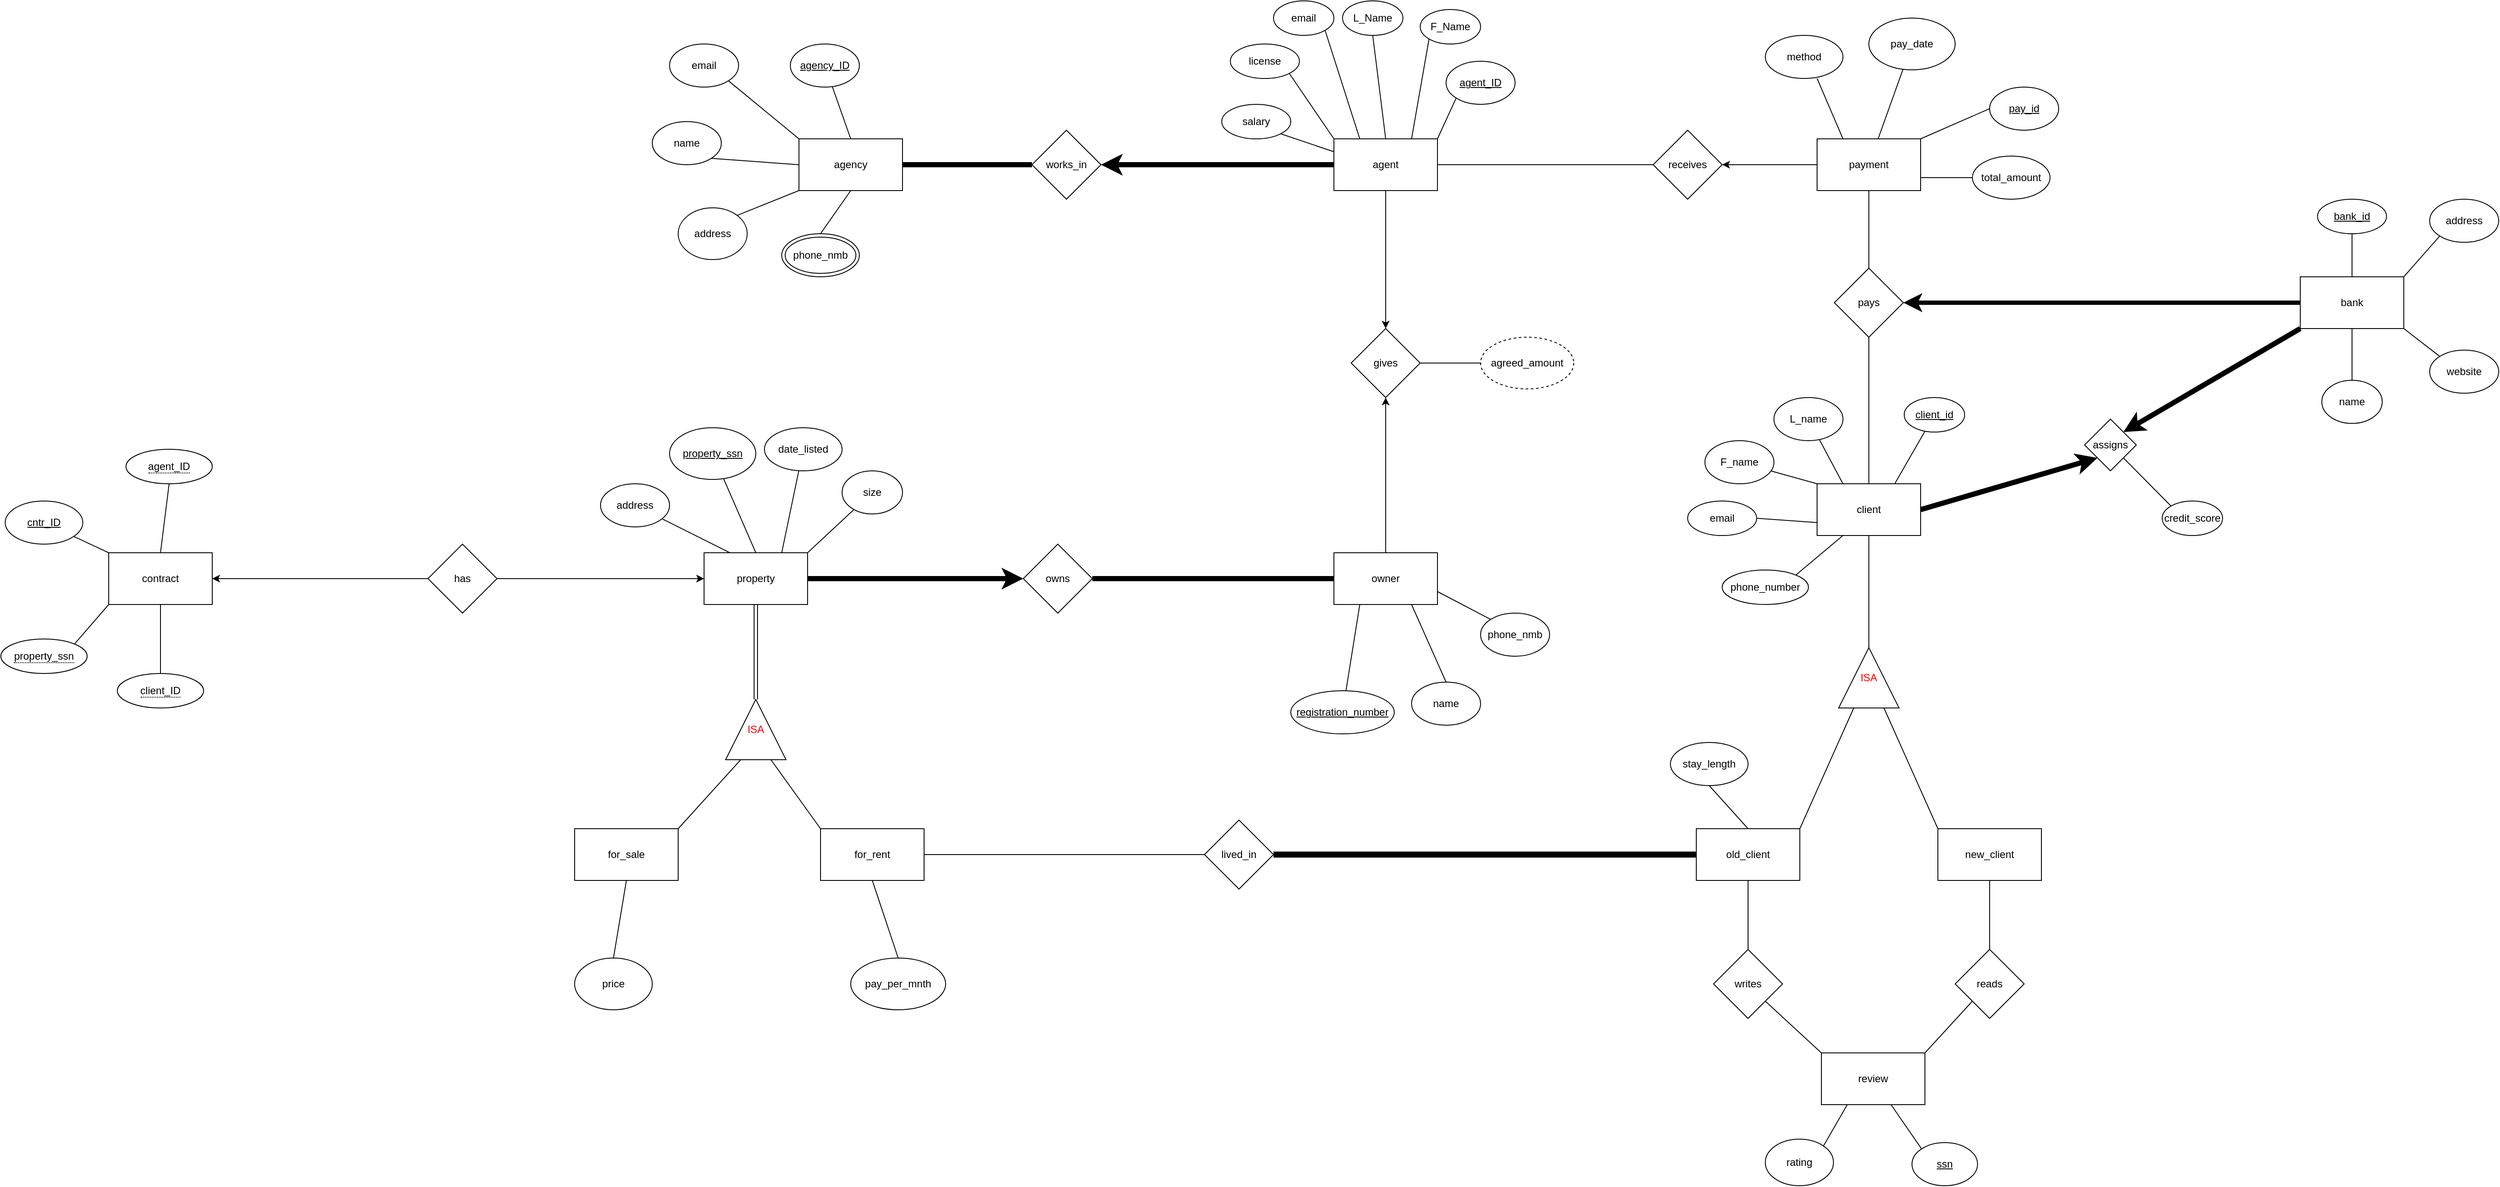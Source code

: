 <mxfile version="21.6.8" type="device">
  <diagram name="Page-1" id="Jd4SDQ5i5Yolw_LNj9nM">
    <mxGraphModel dx="5653" dy="2047" grid="1" gridSize="10" guides="1" tooltips="1" connect="1" arrows="1" fold="1" page="1" pageScale="1" pageWidth="1100" pageHeight="1700" math="0" shadow="0">
      <root>
        <mxCell id="0" />
        <mxCell id="1" parent="0" />
        <mxCell id="WzEfYEzArjelbR6HCkgn-1" value="review" style="rounded=0;whiteSpace=wrap;html=1;" parent="1" vertex="1">
          <mxGeometry x="545" y="1880" width="120" height="60" as="geometry" />
        </mxCell>
        <mxCell id="WzEfYEzArjelbR6HCkgn-2" value="rating" style="ellipse;whiteSpace=wrap;html=1;" parent="1" vertex="1">
          <mxGeometry x="480" y="1980" width="79" height="54" as="geometry" />
        </mxCell>
        <mxCell id="WzEfYEzArjelbR6HCkgn-3" value="&lt;u&gt;ssn&lt;/u&gt;" style="ellipse;whiteSpace=wrap;html=1;" parent="1" vertex="1">
          <mxGeometry x="650" y="1984" width="76" height="50" as="geometry" />
        </mxCell>
        <mxCell id="WzEfYEzArjelbR6HCkgn-6" value="" style="endArrow=none;html=1;rounded=0;entryX=0;entryY=0;entryDx=0;entryDy=0;" parent="1" source="WzEfYEzArjelbR6HCkgn-1" target="WzEfYEzArjelbR6HCkgn-3" edge="1">
          <mxGeometry width="50" height="50" relative="1" as="geometry">
            <mxPoint x="665" y="1960" as="sourcePoint" />
            <mxPoint x="735.711" y="1910" as="targetPoint" />
          </mxGeometry>
        </mxCell>
        <mxCell id="WzEfYEzArjelbR6HCkgn-7" value="" style="endArrow=none;html=1;rounded=0;entryX=1;entryY=0;entryDx=0;entryDy=0;exitX=0.25;exitY=1;exitDx=0;exitDy=0;" parent="1" source="WzEfYEzArjelbR6HCkgn-1" target="WzEfYEzArjelbR6HCkgn-2" edge="1">
          <mxGeometry width="50" height="50" relative="1" as="geometry">
            <mxPoint x="595" y="1960" as="sourcePoint" />
            <mxPoint x="675" y="1790" as="targetPoint" />
          </mxGeometry>
        </mxCell>
        <mxCell id="WzEfYEzArjelbR6HCkgn-8" value="client" style="rounded=0;whiteSpace=wrap;html=1;" parent="1" vertex="1">
          <mxGeometry x="540" y="1220" width="120" height="60" as="geometry" />
        </mxCell>
        <mxCell id="WzEfYEzArjelbR6HCkgn-9" value="L_name" style="ellipse;whiteSpace=wrap;html=1;" parent="1" vertex="1">
          <mxGeometry x="490" y="1120" width="80" height="50" as="geometry" />
        </mxCell>
        <mxCell id="WzEfYEzArjelbR6HCkgn-10" value="F_name" style="ellipse;whiteSpace=wrap;html=1;" parent="1" vertex="1">
          <mxGeometry x="410" y="1170" width="80" height="50" as="geometry" />
        </mxCell>
        <mxCell id="WzEfYEzArjelbR6HCkgn-11" value="&lt;u&gt;client_id&lt;/u&gt;" style="ellipse;whiteSpace=wrap;html=1;" parent="1" vertex="1">
          <mxGeometry x="641" y="1120" width="70" height="40" as="geometry" />
        </mxCell>
        <mxCell id="WzEfYEzArjelbR6HCkgn-12" value="email" style="ellipse;whiteSpace=wrap;html=1;" parent="1" vertex="1">
          <mxGeometry x="390" y="1240" width="80" height="40" as="geometry" />
        </mxCell>
        <mxCell id="WzEfYEzArjelbR6HCkgn-13" value="phone_number" style="ellipse;whiteSpace=wrap;html=1;" parent="1" vertex="1">
          <mxGeometry x="430" y="1320" width="100" height="40" as="geometry" />
        </mxCell>
        <mxCell id="WzEfYEzArjelbR6HCkgn-14" value="" style="endArrow=none;html=1;rounded=0;entryX=0.75;entryY=0;entryDx=0;entryDy=0;" parent="1" source="WzEfYEzArjelbR6HCkgn-11" target="WzEfYEzArjelbR6HCkgn-8" edge="1">
          <mxGeometry width="50" height="50" relative="1" as="geometry">
            <mxPoint x="485" y="1309.289" as="sourcePoint" />
            <mxPoint x="485" y="1259.289" as="targetPoint" />
          </mxGeometry>
        </mxCell>
        <mxCell id="WzEfYEzArjelbR6HCkgn-15" value="" style="endArrow=none;html=1;rounded=0;entryX=0.25;entryY=0;entryDx=0;entryDy=0;" parent="1" source="WzEfYEzArjelbR6HCkgn-9" target="WzEfYEzArjelbR6HCkgn-8" edge="1">
          <mxGeometry width="50" height="50" relative="1" as="geometry">
            <mxPoint x="580" y="1319.289" as="sourcePoint" />
            <mxPoint x="580" y="1269.289" as="targetPoint" />
          </mxGeometry>
        </mxCell>
        <mxCell id="WzEfYEzArjelbR6HCkgn-16" value="" style="endArrow=none;html=1;rounded=0;entryX=0;entryY=0;entryDx=0;entryDy=0;" parent="1" source="WzEfYEzArjelbR6HCkgn-10" target="WzEfYEzArjelbR6HCkgn-8" edge="1">
          <mxGeometry width="50" height="50" relative="1" as="geometry">
            <mxPoint x="670" y="1319.289" as="sourcePoint" />
            <mxPoint x="670" y="1269.289" as="targetPoint" />
          </mxGeometry>
        </mxCell>
        <mxCell id="WzEfYEzArjelbR6HCkgn-18" value="" style="endArrow=none;html=1;rounded=0;entryX=1;entryY=0.5;entryDx=0;entryDy=0;exitX=0;exitY=0.75;exitDx=0;exitDy=0;" parent="1" source="WzEfYEzArjelbR6HCkgn-8" target="WzEfYEzArjelbR6HCkgn-12" edge="1">
          <mxGeometry width="50" height="50" relative="1" as="geometry">
            <mxPoint x="549.72" y="1270" as="sourcePoint" />
            <mxPoint x="388.004" y="1325.858" as="targetPoint" />
          </mxGeometry>
        </mxCell>
        <mxCell id="WzEfYEzArjelbR6HCkgn-19" value="reads" style="rhombus;whiteSpace=wrap;html=1;" parent="1" vertex="1">
          <mxGeometry x="700" y="1760" width="80" height="80" as="geometry" />
        </mxCell>
        <mxCell id="WzEfYEzArjelbR6HCkgn-20" value="" style="endArrow=none;html=1;rounded=0;exitX=0.5;exitY=1;exitDx=0;exitDy=0;entryX=0.5;entryY=0;entryDx=0;entryDy=0;" parent="1" source="uMk0zpLiCvmzPtytg0uk-31" target="WzEfYEzArjelbR6HCkgn-19" edge="1">
          <mxGeometry width="50" height="50" relative="1" as="geometry">
            <mxPoint x="790" y="1400" as="sourcePoint" />
            <mxPoint x="840" y="1350" as="targetPoint" />
          </mxGeometry>
        </mxCell>
        <mxCell id="WzEfYEzArjelbR6HCkgn-21" value="" style="endArrow=none;html=1;rounded=0;exitX=0;exitY=1;exitDx=0;exitDy=0;entryX=1;entryY=0;entryDx=0;entryDy=0;" parent="1" source="WzEfYEzArjelbR6HCkgn-19" target="WzEfYEzArjelbR6HCkgn-1" edge="1">
          <mxGeometry width="50" height="50" relative="1" as="geometry">
            <mxPoint x="960" y="1460" as="sourcePoint" />
            <mxPoint x="1010" y="1410" as="targetPoint" />
          </mxGeometry>
        </mxCell>
        <mxCell id="WzEfYEzArjelbR6HCkgn-23" value="payment" style="rounded=0;whiteSpace=wrap;html=1;" parent="1" vertex="1">
          <mxGeometry x="540" y="820" width="120" height="60" as="geometry" />
        </mxCell>
        <mxCell id="WzEfYEzArjelbR6HCkgn-24" value="&lt;u style=&quot;&quot;&gt;pay_id&lt;/u&gt;" style="ellipse;whiteSpace=wrap;html=1;" parent="1" vertex="1">
          <mxGeometry x="740" y="760" width="80" height="50" as="geometry" />
        </mxCell>
        <mxCell id="WzEfYEzArjelbR6HCkgn-25" value="total_amount" style="ellipse;whiteSpace=wrap;html=1;" parent="1" vertex="1">
          <mxGeometry x="720" y="840" width="90" height="50" as="geometry" />
        </mxCell>
        <mxCell id="WzEfYEzArjelbR6HCkgn-26" value="pay_date" style="ellipse;whiteSpace=wrap;html=1;" parent="1" vertex="1">
          <mxGeometry x="600" y="680" width="100" height="60" as="geometry" />
        </mxCell>
        <mxCell id="WzEfYEzArjelbR6HCkgn-27" value="method" style="ellipse;whiteSpace=wrap;html=1;" parent="1" vertex="1">
          <mxGeometry x="480" y="700" width="90" height="50" as="geometry" />
        </mxCell>
        <mxCell id="WzEfYEzArjelbR6HCkgn-28" value="" style="endArrow=none;html=1;rounded=0;entryX=0.667;entryY=1;entryDx=0;entryDy=0;entryPerimeter=0;exitX=0.25;exitY=0;exitDx=0;exitDy=0;" parent="1" source="WzEfYEzArjelbR6HCkgn-23" target="WzEfYEzArjelbR6HCkgn-27" edge="1">
          <mxGeometry width="50" height="50" relative="1" as="geometry">
            <mxPoint x="520" y="840" as="sourcePoint" />
            <mxPoint x="570" y="790" as="targetPoint" />
          </mxGeometry>
        </mxCell>
        <mxCell id="WzEfYEzArjelbR6HCkgn-29" value="" style="endArrow=none;html=1;rounded=0;" parent="1" source="WzEfYEzArjelbR6HCkgn-26" target="WzEfYEzArjelbR6HCkgn-23" edge="1">
          <mxGeometry width="50" height="50" relative="1" as="geometry">
            <mxPoint x="650" y="790" as="sourcePoint" />
            <mxPoint x="650" y="810.711" as="targetPoint" />
          </mxGeometry>
        </mxCell>
        <mxCell id="WzEfYEzArjelbR6HCkgn-30" value="" style="endArrow=none;html=1;rounded=0;exitX=1;exitY=0;exitDx=0;exitDy=0;entryX=0;entryY=0.5;entryDx=0;entryDy=0;" parent="1" source="WzEfYEzArjelbR6HCkgn-23" target="WzEfYEzArjelbR6HCkgn-24" edge="1">
          <mxGeometry width="50" height="50" relative="1" as="geometry">
            <mxPoint x="730" y="830" as="sourcePoint" />
            <mxPoint x="780" y="780" as="targetPoint" />
          </mxGeometry>
        </mxCell>
        <mxCell id="WzEfYEzArjelbR6HCkgn-31" value="" style="endArrow=none;html=1;rounded=0;entryX=1;entryY=0.75;entryDx=0;entryDy=0;" parent="1" source="WzEfYEzArjelbR6HCkgn-25" target="WzEfYEzArjelbR6HCkgn-23" edge="1">
          <mxGeometry width="50" height="50" relative="1" as="geometry">
            <mxPoint x="649.289" y="915" as="sourcePoint" />
            <mxPoint x="649.289" y="865" as="targetPoint" />
          </mxGeometry>
        </mxCell>
        <mxCell id="WzEfYEzArjelbR6HCkgn-32" value="pays" style="rhombus;whiteSpace=wrap;html=1;" parent="1" vertex="1">
          <mxGeometry x="560" y="970" width="80" height="80" as="geometry" />
        </mxCell>
        <mxCell id="WzEfYEzArjelbR6HCkgn-33" value="" style="endArrow=none;html=1;rounded=0;entryX=0.5;entryY=1;entryDx=0;entryDy=0;" parent="1" source="WzEfYEzArjelbR6HCkgn-8" target="WzEfYEzArjelbR6HCkgn-32" edge="1">
          <mxGeometry width="50" height="50" relative="1" as="geometry">
            <mxPoint x="560" y="1190" as="sourcePoint" />
            <mxPoint x="610" y="1140" as="targetPoint" />
          </mxGeometry>
        </mxCell>
        <mxCell id="WzEfYEzArjelbR6HCkgn-34" value="" style="endArrow=none;html=1;rounded=0;exitX=0.5;exitY=0;exitDx=0;exitDy=0;entryX=0.5;entryY=1;entryDx=0;entryDy=0;" parent="1" source="WzEfYEzArjelbR6HCkgn-32" target="WzEfYEzArjelbR6HCkgn-23" edge="1">
          <mxGeometry width="50" height="50" relative="1" as="geometry">
            <mxPoint x="920" y="990" as="sourcePoint" />
            <mxPoint x="970" y="940" as="targetPoint" />
          </mxGeometry>
        </mxCell>
        <mxCell id="WzEfYEzArjelbR6HCkgn-79" style="edgeStyle=orthogonalEdgeStyle;rounded=0;orthogonalLoop=1;jettySize=auto;html=1;entryX=0.5;entryY=0;entryDx=0;entryDy=0;" parent="1" source="WzEfYEzArjelbR6HCkgn-35" target="WzEfYEzArjelbR6HCkgn-77" edge="1">
          <mxGeometry relative="1" as="geometry" />
        </mxCell>
        <mxCell id="WzEfYEzArjelbR6HCkgn-35" value="agent" style="rounded=0;whiteSpace=wrap;html=1;" parent="1" vertex="1">
          <mxGeometry x="-20" y="820" width="120" height="60" as="geometry" />
        </mxCell>
        <mxCell id="WzEfYEzArjelbR6HCkgn-38" value="receives" style="rhombus;whiteSpace=wrap;html=1;" parent="1" vertex="1">
          <mxGeometry x="350" y="810" width="80" height="80" as="geometry" />
        </mxCell>
        <mxCell id="WzEfYEzArjelbR6HCkgn-39" value="" style="endArrow=none;html=1;rounded=0;exitX=1;exitY=0.5;exitDx=0;exitDy=0;entryX=0;entryY=0.5;entryDx=0;entryDy=0;" parent="1" source="WzEfYEzArjelbR6HCkgn-35" target="WzEfYEzArjelbR6HCkgn-38" edge="1">
          <mxGeometry width="50" height="50" relative="1" as="geometry">
            <mxPoint x="170" y="860" as="sourcePoint" />
            <mxPoint x="220" y="810" as="targetPoint" />
          </mxGeometry>
        </mxCell>
        <mxCell id="WzEfYEzArjelbR6HCkgn-40" value="" style="endArrow=classic;html=1;rounded=0;exitX=0;exitY=0.5;exitDx=0;exitDy=0;entryX=1;entryY=0.5;entryDx=0;entryDy=0;" parent="1" source="WzEfYEzArjelbR6HCkgn-23" target="WzEfYEzArjelbR6HCkgn-38" edge="1">
          <mxGeometry width="50" height="50" relative="1" as="geometry">
            <mxPoint x="510" y="850" as="sourcePoint" />
            <mxPoint x="560" y="800" as="targetPoint" />
          </mxGeometry>
        </mxCell>
        <mxCell id="WzEfYEzArjelbR6HCkgn-41" value="&lt;u&gt;agent_ID&lt;/u&gt;" style="ellipse;whiteSpace=wrap;html=1;" parent="1" vertex="1">
          <mxGeometry x="110" y="730" width="80" height="50" as="geometry" />
        </mxCell>
        <mxCell id="WzEfYEzArjelbR6HCkgn-42" value="" style="endArrow=none;html=1;rounded=0;exitX=1;exitY=0;exitDx=0;exitDy=0;entryX=0;entryY=1;entryDx=0;entryDy=0;" parent="1" source="WzEfYEzArjelbR6HCkgn-35" target="WzEfYEzArjelbR6HCkgn-41" edge="1">
          <mxGeometry width="50" height="50" relative="1" as="geometry">
            <mxPoint x="180" y="820" as="sourcePoint" />
            <mxPoint x="230" y="770" as="targetPoint" />
          </mxGeometry>
        </mxCell>
        <mxCell id="WzEfYEzArjelbR6HCkgn-43" value="F_Name" style="ellipse;whiteSpace=wrap;html=1;" parent="1" vertex="1">
          <mxGeometry x="80" y="670" width="70" height="40" as="geometry" />
        </mxCell>
        <mxCell id="WzEfYEzArjelbR6HCkgn-44" value="L_Name" style="ellipse;whiteSpace=wrap;html=1;" parent="1" vertex="1">
          <mxGeometry x="-10" y="660" width="70" height="40" as="geometry" />
        </mxCell>
        <mxCell id="WzEfYEzArjelbR6HCkgn-45" value="email" style="ellipse;whiteSpace=wrap;html=1;" parent="1" vertex="1">
          <mxGeometry x="-90" y="660" width="70" height="40" as="geometry" />
        </mxCell>
        <mxCell id="WzEfYEzArjelbR6HCkgn-46" value="license" style="ellipse;whiteSpace=wrap;html=1;" parent="1" vertex="1">
          <mxGeometry x="-140" y="710" width="80" height="40" as="geometry" />
        </mxCell>
        <mxCell id="WzEfYEzArjelbR6HCkgn-47" value="salary" style="ellipse;whiteSpace=wrap;html=1;" parent="1" vertex="1">
          <mxGeometry x="-150" y="780" width="80" height="40" as="geometry" />
        </mxCell>
        <mxCell id="WzEfYEzArjelbR6HCkgn-48" value="" style="endArrow=none;html=1;rounded=0;entryX=0;entryY=1;entryDx=0;entryDy=0;exitX=0.75;exitY=0;exitDx=0;exitDy=0;" parent="1" source="WzEfYEzArjelbR6HCkgn-35" target="WzEfYEzArjelbR6HCkgn-43" edge="1">
          <mxGeometry width="50" height="50" relative="1" as="geometry">
            <mxPoint x="10" y="770" as="sourcePoint" />
            <mxPoint x="60" y="720" as="targetPoint" />
          </mxGeometry>
        </mxCell>
        <mxCell id="WzEfYEzArjelbR6HCkgn-49" value="" style="endArrow=none;html=1;rounded=0;exitX=0.5;exitY=0;exitDx=0;exitDy=0;entryX=0.5;entryY=1;entryDx=0;entryDy=0;" parent="1" source="WzEfYEzArjelbR6HCkgn-35" target="WzEfYEzArjelbR6HCkgn-44" edge="1">
          <mxGeometry width="50" height="50" relative="1" as="geometry">
            <mxPoint x="-20" y="790" as="sourcePoint" />
            <mxPoint x="30" y="740" as="targetPoint" />
          </mxGeometry>
        </mxCell>
        <mxCell id="WzEfYEzArjelbR6HCkgn-50" value="" style="endArrow=none;html=1;rounded=0;exitX=1;exitY=1;exitDx=0;exitDy=0;entryX=0.25;entryY=0;entryDx=0;entryDy=0;" parent="1" source="WzEfYEzArjelbR6HCkgn-45" target="WzEfYEzArjelbR6HCkgn-35" edge="1">
          <mxGeometry width="50" height="50" relative="1" as="geometry">
            <mxPoint x="-50" y="790" as="sourcePoint" />
            <mxPoint y="740" as="targetPoint" />
          </mxGeometry>
        </mxCell>
        <mxCell id="WzEfYEzArjelbR6HCkgn-51" value="" style="endArrow=none;html=1;rounded=0;entryX=0;entryY=0;entryDx=0;entryDy=0;exitX=1;exitY=1;exitDx=0;exitDy=0;" parent="1" source="WzEfYEzArjelbR6HCkgn-46" target="WzEfYEzArjelbR6HCkgn-35" edge="1">
          <mxGeometry width="50" height="50" relative="1" as="geometry">
            <mxPoint x="-230" y="790" as="sourcePoint" />
            <mxPoint x="-180" y="740" as="targetPoint" />
          </mxGeometry>
        </mxCell>
        <mxCell id="WzEfYEzArjelbR6HCkgn-52" value="" style="endArrow=none;html=1;rounded=0;entryX=0;entryY=0.25;entryDx=0;entryDy=0;exitX=1;exitY=1;exitDx=0;exitDy=0;" parent="1" source="WzEfYEzArjelbR6HCkgn-47" target="WzEfYEzArjelbR6HCkgn-35" edge="1">
          <mxGeometry width="50" height="50" relative="1" as="geometry">
            <mxPoint x="-100" y="950" as="sourcePoint" />
            <mxPoint x="-50" y="900" as="targetPoint" />
          </mxGeometry>
        </mxCell>
        <mxCell id="WzEfYEzArjelbR6HCkgn-53" value="agency" style="rounded=0;whiteSpace=wrap;html=1;" parent="1" vertex="1">
          <mxGeometry x="-640" y="820" width="120" height="60" as="geometry" />
        </mxCell>
        <mxCell id="WzEfYEzArjelbR6HCkgn-54" value="email" style="ellipse;whiteSpace=wrap;html=1;" parent="1" vertex="1">
          <mxGeometry x="-790" y="710" width="80" height="50" as="geometry" />
        </mxCell>
        <mxCell id="WzEfYEzArjelbR6HCkgn-55" value="name" style="ellipse;whiteSpace=wrap;html=1;" parent="1" vertex="1">
          <mxGeometry x="-810" y="800" width="80" height="50" as="geometry" />
        </mxCell>
        <mxCell id="WzEfYEzArjelbR6HCkgn-56" value="address" style="ellipse;whiteSpace=wrap;html=1;" parent="1" vertex="1">
          <mxGeometry x="-780" y="900" width="80" height="60" as="geometry" />
        </mxCell>
        <mxCell id="WzEfYEzArjelbR6HCkgn-57" value="&lt;u&gt;agency_ID&lt;/u&gt;" style="ellipse;whiteSpace=wrap;html=1;" parent="1" vertex="1">
          <mxGeometry x="-650" y="710" width="80" height="50" as="geometry" />
        </mxCell>
        <mxCell id="WzEfYEzArjelbR6HCkgn-61" value="phone_nmb" style="ellipse;shape=doubleEllipse;whiteSpace=wrap;html=1;" parent="1" vertex="1">
          <mxGeometry x="-660" y="930" width="90" height="50" as="geometry" />
        </mxCell>
        <mxCell id="WzEfYEzArjelbR6HCkgn-62" value="" style="endArrow=none;html=1;rounded=0;entryX=0.5;entryY=0;entryDx=0;entryDy=0;" parent="1" source="WzEfYEzArjelbR6HCkgn-57" target="WzEfYEzArjelbR6HCkgn-53" edge="1">
          <mxGeometry width="50" height="50" relative="1" as="geometry">
            <mxPoint x="-610" y="810" as="sourcePoint" />
            <mxPoint x="-610" y="830.711" as="targetPoint" />
          </mxGeometry>
        </mxCell>
        <mxCell id="WzEfYEzArjelbR6HCkgn-63" value="" style="endArrow=none;html=1;rounded=0;exitX=1;exitY=1;exitDx=0;exitDy=0;entryX=0;entryY=0;entryDx=0;entryDy=0;" parent="1" source="WzEfYEzArjelbR6HCkgn-54" target="WzEfYEzArjelbR6HCkgn-53" edge="1">
          <mxGeometry width="50" height="50" relative="1" as="geometry">
            <mxPoint x="-710" y="800" as="sourcePoint" />
            <mxPoint x="-660" y="750" as="targetPoint" />
          </mxGeometry>
        </mxCell>
        <mxCell id="WzEfYEzArjelbR6HCkgn-64" value="" style="endArrow=none;html=1;rounded=0;exitX=1;exitY=1;exitDx=0;exitDy=0;" parent="1" source="WzEfYEzArjelbR6HCkgn-55" edge="1">
          <mxGeometry width="50" height="50" relative="1" as="geometry">
            <mxPoint x="-700" y="870" as="sourcePoint" />
            <mxPoint x="-640" y="850" as="targetPoint" />
          </mxGeometry>
        </mxCell>
        <mxCell id="WzEfYEzArjelbR6HCkgn-65" value="" style="endArrow=none;html=1;rounded=0;exitX=1;exitY=0;exitDx=0;exitDy=0;entryX=0;entryY=1;entryDx=0;entryDy=0;" parent="1" source="WzEfYEzArjelbR6HCkgn-56" target="WzEfYEzArjelbR6HCkgn-53" edge="1">
          <mxGeometry width="50" height="50" relative="1" as="geometry">
            <mxPoint x="-700" y="920" as="sourcePoint" />
            <mxPoint x="-650" y="870" as="targetPoint" />
          </mxGeometry>
        </mxCell>
        <mxCell id="WzEfYEzArjelbR6HCkgn-66" value="" style="endArrow=none;html=1;rounded=0;exitX=0.5;exitY=0;exitDx=0;exitDy=0;entryX=0.5;entryY=1;entryDx=0;entryDy=0;" parent="1" source="WzEfYEzArjelbR6HCkgn-61" target="WzEfYEzArjelbR6HCkgn-53" edge="1">
          <mxGeometry width="50" height="50" relative="1" as="geometry">
            <mxPoint x="-540" y="970" as="sourcePoint" />
            <mxPoint x="-490" y="920" as="targetPoint" />
          </mxGeometry>
        </mxCell>
        <mxCell id="WzEfYEzArjelbR6HCkgn-67" value="works_in" style="rhombus;whiteSpace=wrap;html=1;" parent="1" vertex="1">
          <mxGeometry x="-370" y="810" width="80" height="80" as="geometry" />
        </mxCell>
        <mxCell id="WzEfYEzArjelbR6HCkgn-68" value="" style="endArrow=none;html=1;rounded=0;strokeWidth=6;exitX=1;exitY=0.5;exitDx=0;exitDy=0;entryX=0;entryY=0.5;entryDx=0;entryDy=0;" parent="1" source="WzEfYEzArjelbR6HCkgn-53" target="WzEfYEzArjelbR6HCkgn-67" edge="1">
          <mxGeometry width="50" height="50" relative="1" as="geometry">
            <mxPoint x="-400" y="1010" as="sourcePoint" />
            <mxPoint x="-350" y="960" as="targetPoint" />
          </mxGeometry>
        </mxCell>
        <mxCell id="WzEfYEzArjelbR6HCkgn-69" value="" style="endArrow=classic;html=1;rounded=0;exitX=0;exitY=0.5;exitDx=0;exitDy=0;entryX=1;entryY=0.5;entryDx=0;entryDy=0;strokeWidth=6;" parent="1" source="WzEfYEzArjelbR6HCkgn-35" target="WzEfYEzArjelbR6HCkgn-67" edge="1">
          <mxGeometry width="50" height="50" relative="1" as="geometry">
            <mxPoint x="-190" y="940" as="sourcePoint" />
            <mxPoint x="-140" y="890" as="targetPoint" />
          </mxGeometry>
        </mxCell>
        <mxCell id="WzEfYEzArjelbR6HCkgn-80" style="edgeStyle=orthogonalEdgeStyle;rounded=0;orthogonalLoop=1;jettySize=auto;html=1;entryX=0.5;entryY=1;entryDx=0;entryDy=0;" parent="1" source="WzEfYEzArjelbR6HCkgn-70" target="WzEfYEzArjelbR6HCkgn-77" edge="1">
          <mxGeometry relative="1" as="geometry" />
        </mxCell>
        <mxCell id="WzEfYEzArjelbR6HCkgn-70" value="owner" style="rounded=0;whiteSpace=wrap;html=1;" parent="1" vertex="1">
          <mxGeometry x="-20" y="1300" width="120" height="60" as="geometry" />
        </mxCell>
        <mxCell id="WzEfYEzArjelbR6HCkgn-71" value="name" style="ellipse;whiteSpace=wrap;html=1;" parent="1" vertex="1">
          <mxGeometry x="70" y="1450" width="80" height="50" as="geometry" />
        </mxCell>
        <mxCell id="WzEfYEzArjelbR6HCkgn-72" value="&lt;u&gt;registration_number&lt;/u&gt;" style="ellipse;whiteSpace=wrap;html=1;align=center;" parent="1" vertex="1">
          <mxGeometry x="-70" y="1460" width="120" height="50" as="geometry" />
        </mxCell>
        <mxCell id="WzEfYEzArjelbR6HCkgn-73" value="phone_nmb" style="ellipse;whiteSpace=wrap;html=1;" parent="1" vertex="1">
          <mxGeometry x="150" y="1370" width="80" height="50" as="geometry" />
        </mxCell>
        <mxCell id="WzEfYEzArjelbR6HCkgn-74" value="" style="endArrow=none;html=1;rounded=0;entryX=0.25;entryY=1;entryDx=0;entryDy=0;" parent="1" source="WzEfYEzArjelbR6HCkgn-72" target="WzEfYEzArjelbR6HCkgn-70" edge="1">
          <mxGeometry width="50" height="50" relative="1" as="geometry">
            <mxPoint x="-10" y="1439.289" as="sourcePoint" />
            <mxPoint x="-10" y="1389.289" as="targetPoint" />
          </mxGeometry>
        </mxCell>
        <mxCell id="WzEfYEzArjelbR6HCkgn-75" value="" style="endArrow=none;html=1;rounded=0;entryX=0.75;entryY=1;entryDx=0;entryDy=0;exitX=0.5;exitY=0;exitDx=0;exitDy=0;" parent="1" source="WzEfYEzArjelbR6HCkgn-71" target="WzEfYEzArjelbR6HCkgn-70" edge="1">
          <mxGeometry width="50" height="50" relative="1" as="geometry">
            <mxPoint x="20" y="1470" as="sourcePoint" />
            <mxPoint x="70" y="1420" as="targetPoint" />
          </mxGeometry>
        </mxCell>
        <mxCell id="WzEfYEzArjelbR6HCkgn-76" value="" style="endArrow=none;html=1;rounded=0;exitX=1;exitY=0.75;exitDx=0;exitDy=0;entryX=0;entryY=0;entryDx=0;entryDy=0;" parent="1" source="WzEfYEzArjelbR6HCkgn-70" target="WzEfYEzArjelbR6HCkgn-73" edge="1">
          <mxGeometry width="50" height="50" relative="1" as="geometry">
            <mxPoint x="160" y="1350" as="sourcePoint" />
            <mxPoint x="210" y="1300" as="targetPoint" />
          </mxGeometry>
        </mxCell>
        <mxCell id="WzEfYEzArjelbR6HCkgn-77" value="gives" style="rhombus;whiteSpace=wrap;html=1;" parent="1" vertex="1">
          <mxGeometry y="1040" width="80" height="80" as="geometry" />
        </mxCell>
        <mxCell id="WzEfYEzArjelbR6HCkgn-82" value="agreed_amount" style="ellipse;whiteSpace=wrap;html=1;dashed=1;" parent="1" vertex="1">
          <mxGeometry x="150" y="1050" width="108" height="60" as="geometry" />
        </mxCell>
        <mxCell id="WzEfYEzArjelbR6HCkgn-83" value="" style="endArrow=none;html=1;rounded=0;" parent="1" source="WzEfYEzArjelbR6HCkgn-77" edge="1">
          <mxGeometry width="50" height="50" relative="1" as="geometry">
            <mxPoint x="80" y="1130" as="sourcePoint" />
            <mxPoint x="150.711" y="1080" as="targetPoint" />
          </mxGeometry>
        </mxCell>
        <mxCell id="WzEfYEzArjelbR6HCkgn-86" value="property" style="rounded=0;whiteSpace=wrap;html=1;" parent="1" vertex="1">
          <mxGeometry x="-750" y="1300" width="120" height="60" as="geometry" />
        </mxCell>
        <mxCell id="WzEfYEzArjelbR6HCkgn-88" value="&lt;font color=&quot;#ff0000&quot;&gt;ISA&lt;/font&gt;" style="triangle;whiteSpace=wrap;html=1;direction=north;" parent="1" vertex="1">
          <mxGeometry x="-725" y="1470" width="70" height="70" as="geometry" />
        </mxCell>
        <mxCell id="WzEfYEzArjelbR6HCkgn-91" value="" style="shape=link;html=1;rounded=0;exitX=0.5;exitY=1;exitDx=0;exitDy=0;entryX=1;entryY=0.5;entryDx=0;entryDy=0;" parent="1" source="WzEfYEzArjelbR6HCkgn-86" target="WzEfYEzArjelbR6HCkgn-88" edge="1">
          <mxGeometry width="100" relative="1" as="geometry">
            <mxPoint x="-730" y="1410" as="sourcePoint" />
            <mxPoint x="-630" y="1410" as="targetPoint" />
          </mxGeometry>
        </mxCell>
        <mxCell id="WzEfYEzArjelbR6HCkgn-92" value="for_rent" style="rounded=0;whiteSpace=wrap;html=1;direction=east;" parent="1" vertex="1">
          <mxGeometry x="-615" y="1620" width="120" height="60" as="geometry" />
        </mxCell>
        <mxCell id="WzEfYEzArjelbR6HCkgn-93" value="for_sale" style="rounded=0;whiteSpace=wrap;html=1;" parent="1" vertex="1">
          <mxGeometry x="-900" y="1620" width="120" height="60" as="geometry" />
        </mxCell>
        <mxCell id="WzEfYEzArjelbR6HCkgn-96" value="pay_per_mnth" style="ellipse;whiteSpace=wrap;html=1;direction=east;" parent="1" vertex="1">
          <mxGeometry x="-580" y="1770" width="110" height="60" as="geometry" />
        </mxCell>
        <mxCell id="WzEfYEzArjelbR6HCkgn-97" value="price" style="ellipse;whiteSpace=wrap;html=1;" parent="1" vertex="1">
          <mxGeometry x="-900" y="1770" width="90" height="60" as="geometry" />
        </mxCell>
        <mxCell id="WzEfYEzArjelbR6HCkgn-98" value="" style="endArrow=none;html=1;rounded=0;entryX=0.5;entryY=1;entryDx=0;entryDy=0;exitX=0.5;exitY=0;exitDx=0;exitDy=0;" parent="1" source="WzEfYEzArjelbR6HCkgn-96" target="WzEfYEzArjelbR6HCkgn-92" edge="1">
          <mxGeometry width="50" height="50" relative="1" as="geometry">
            <mxPoint x="-566" y="1730" as="sourcePoint" />
            <mxPoint x="-516" y="1680" as="targetPoint" />
          </mxGeometry>
        </mxCell>
        <mxCell id="WzEfYEzArjelbR6HCkgn-99" value="" style="endArrow=none;html=1;rounded=0;entryX=0.5;entryY=1;entryDx=0;entryDy=0;exitX=0.5;exitY=0;exitDx=0;exitDy=0;" parent="1" source="WzEfYEzArjelbR6HCkgn-97" target="WzEfYEzArjelbR6HCkgn-93" edge="1">
          <mxGeometry width="50" height="50" relative="1" as="geometry">
            <mxPoint x="-923.75" y="1770" as="sourcePoint" />
            <mxPoint x="-873.75" y="1720" as="targetPoint" />
          </mxGeometry>
        </mxCell>
        <mxCell id="WzEfYEzArjelbR6HCkgn-100" value="owns" style="rhombus;whiteSpace=wrap;html=1;" parent="1" vertex="1">
          <mxGeometry x="-380" y="1290" width="80" height="80" as="geometry" />
        </mxCell>
        <mxCell id="WzEfYEzArjelbR6HCkgn-101" value="" style="endArrow=classic;html=1;rounded=0;exitX=1;exitY=0.5;exitDx=0;exitDy=0;entryX=0;entryY=0.5;entryDx=0;entryDy=0;strokeWidth=6;" parent="1" source="WzEfYEzArjelbR6HCkgn-86" target="WzEfYEzArjelbR6HCkgn-100" edge="1">
          <mxGeometry width="50" height="50" relative="1" as="geometry">
            <mxPoint x="-590" y="1350" as="sourcePoint" />
            <mxPoint x="-390" y="1340" as="targetPoint" />
          </mxGeometry>
        </mxCell>
        <mxCell id="WzEfYEzArjelbR6HCkgn-102" value="" style="endArrow=none;html=1;rounded=0;exitX=1;exitY=0.5;exitDx=0;exitDy=0;entryX=0;entryY=0.5;entryDx=0;entryDy=0;strokeWidth=6;" parent="1" source="WzEfYEzArjelbR6HCkgn-100" target="WzEfYEzArjelbR6HCkgn-70" edge="1">
          <mxGeometry width="50" height="50" relative="1" as="geometry">
            <mxPoint x="-200" y="1360" as="sourcePoint" />
            <mxPoint x="-150" y="1310" as="targetPoint" />
          </mxGeometry>
        </mxCell>
        <mxCell id="WzEfYEzArjelbR6HCkgn-103" value="contract" style="rounded=0;whiteSpace=wrap;html=1;" parent="1" vertex="1">
          <mxGeometry x="-1440" y="1300" width="120" height="60" as="geometry" />
        </mxCell>
        <mxCell id="WzEfYEzArjelbR6HCkgn-104" value="&lt;u&gt;cntr_ID&lt;/u&gt;" style="ellipse;whiteSpace=wrap;html=1;" parent="1" vertex="1">
          <mxGeometry x="-1560" y="1240" width="90" height="50" as="geometry" />
        </mxCell>
        <mxCell id="WzEfYEzArjelbR6HCkgn-109" value="" style="endArrow=none;html=1;rounded=0;exitX=1;exitY=0;exitDx=0;exitDy=0;entryX=0;entryY=1;entryDx=0;entryDy=0;" parent="1" source="e0X7quEh-rRLCPLy9t2W-1" target="WzEfYEzArjelbR6HCkgn-103" edge="1">
          <mxGeometry width="50" height="50" relative="1" as="geometry">
            <mxPoint x="-1560" y="1420" as="sourcePoint" />
            <mxPoint x="-1510" y="1370" as="targetPoint" />
          </mxGeometry>
        </mxCell>
        <mxCell id="WzEfYEzArjelbR6HCkgn-110" value="" style="endArrow=none;html=1;rounded=0;entryX=0;entryY=0;entryDx=0;entryDy=0;" parent="1" source="WzEfYEzArjelbR6HCkgn-104" target="WzEfYEzArjelbR6HCkgn-103" edge="1">
          <mxGeometry width="50" height="50" relative="1" as="geometry">
            <mxPoint x="-1495" y="1300" as="sourcePoint" />
            <mxPoint x="-1495" y="1320.711" as="targetPoint" />
          </mxGeometry>
        </mxCell>
        <mxCell id="WzEfYEzArjelbR6HCkgn-111" value="" style="endArrow=none;html=1;rounded=0;entryX=0.5;entryY=0;entryDx=0;entryDy=0;exitX=0.5;exitY=1;exitDx=0;exitDy=0;" parent="1" source="e0X7quEh-rRLCPLy9t2W-2" target="WzEfYEzArjelbR6HCkgn-103" edge="1">
          <mxGeometry width="50" height="50" relative="1" as="geometry">
            <mxPoint x="-1385" y="1280" as="sourcePoint" />
            <mxPoint x="-1385" y="1300.711" as="targetPoint" />
          </mxGeometry>
        </mxCell>
        <mxCell id="WzEfYEzArjelbR6HCkgn-112" value="" style="endArrow=none;html=1;rounded=0;entryX=0.5;entryY=1;entryDx=0;entryDy=0;exitX=0.5;exitY=0;exitDx=0;exitDy=0;" parent="1" source="e0X7quEh-rRLCPLy9t2W-3" target="WzEfYEzArjelbR6HCkgn-103" edge="1">
          <mxGeometry width="50" height="50" relative="1" as="geometry">
            <mxPoint x="-1370.711" y="1280" as="sourcePoint" />
            <mxPoint x="-1370.711" y="1230" as="targetPoint" />
          </mxGeometry>
        </mxCell>
        <mxCell id="WzEfYEzArjelbR6HCkgn-116" style="edgeStyle=orthogonalEdgeStyle;rounded=0;orthogonalLoop=1;jettySize=auto;html=1;" parent="1" source="WzEfYEzArjelbR6HCkgn-113" target="WzEfYEzArjelbR6HCkgn-86" edge="1">
          <mxGeometry relative="1" as="geometry" />
        </mxCell>
        <mxCell id="uMk0zpLiCvmzPtytg0uk-53" style="edgeStyle=orthogonalEdgeStyle;rounded=0;orthogonalLoop=1;jettySize=auto;html=1;entryX=1;entryY=0.5;entryDx=0;entryDy=0;" edge="1" parent="1" source="WzEfYEzArjelbR6HCkgn-113" target="WzEfYEzArjelbR6HCkgn-103">
          <mxGeometry relative="1" as="geometry" />
        </mxCell>
        <mxCell id="WzEfYEzArjelbR6HCkgn-113" value="has" style="rhombus;whiteSpace=wrap;html=1;" parent="1" vertex="1">
          <mxGeometry x="-1070" y="1290" width="80" height="80" as="geometry" />
        </mxCell>
        <mxCell id="WzEfYEzArjelbR6HCkgn-117" value="size" style="ellipse;whiteSpace=wrap;html=1;" parent="1" vertex="1">
          <mxGeometry x="-590" y="1205" width="70" height="50" as="geometry" />
        </mxCell>
        <mxCell id="WzEfYEzArjelbR6HCkgn-118" value="date_listed" style="ellipse;whiteSpace=wrap;html=1;" parent="1" vertex="1">
          <mxGeometry x="-680" y="1155" width="90" height="50" as="geometry" />
        </mxCell>
        <mxCell id="WzEfYEzArjelbR6HCkgn-119" value="&lt;u&gt;property_ssn&lt;/u&gt;" style="ellipse;whiteSpace=wrap;html=1;" parent="1" vertex="1">
          <mxGeometry x="-790" y="1155" width="100" height="60" as="geometry" />
        </mxCell>
        <mxCell id="WzEfYEzArjelbR6HCkgn-120" value="address" style="ellipse;whiteSpace=wrap;html=1;" parent="1" vertex="1">
          <mxGeometry x="-870" y="1220" width="80" height="50" as="geometry" />
        </mxCell>
        <mxCell id="WzEfYEzArjelbR6HCkgn-121" value="" style="endArrow=none;html=1;rounded=0;entryX=0.5;entryY=0;entryDx=0;entryDy=0;" parent="1" source="WzEfYEzArjelbR6HCkgn-119" target="WzEfYEzArjelbR6HCkgn-86" edge="1">
          <mxGeometry width="50" height="50" relative="1" as="geometry">
            <mxPoint x="-740" y="1265" as="sourcePoint" />
            <mxPoint x="-740" y="1285.711" as="targetPoint" />
          </mxGeometry>
        </mxCell>
        <mxCell id="WzEfYEzArjelbR6HCkgn-122" value="" style="endArrow=none;html=1;rounded=0;entryX=0.25;entryY=0;entryDx=0;entryDy=0;" parent="1" source="WzEfYEzArjelbR6HCkgn-120" target="WzEfYEzArjelbR6HCkgn-86" edge="1">
          <mxGeometry width="50" height="50" relative="1" as="geometry">
            <mxPoint x="-790" y="1295" as="sourcePoint" />
            <mxPoint x="-719.289" y="1245" as="targetPoint" />
          </mxGeometry>
        </mxCell>
        <mxCell id="WzEfYEzArjelbR6HCkgn-123" value="" style="endArrow=none;html=1;rounded=0;entryX=0.75;entryY=0;entryDx=0;entryDy=0;" parent="1" source="WzEfYEzArjelbR6HCkgn-118" target="WzEfYEzArjelbR6HCkgn-86" edge="1">
          <mxGeometry width="50" height="50" relative="1" as="geometry">
            <mxPoint x="-635" y="1255" as="sourcePoint" />
            <mxPoint x="-635" y="1275.711" as="targetPoint" />
          </mxGeometry>
        </mxCell>
        <mxCell id="WzEfYEzArjelbR6HCkgn-124" value="" style="endArrow=none;html=1;rounded=0;entryX=1;entryY=0;entryDx=0;entryDy=0;" parent="1" source="WzEfYEzArjelbR6HCkgn-117" target="WzEfYEzArjelbR6HCkgn-86" edge="1">
          <mxGeometry width="50" height="50" relative="1" as="geometry">
            <mxPoint x="-555" y="1305" as="sourcePoint" />
            <mxPoint x="-555" y="1325.711" as="targetPoint" />
          </mxGeometry>
        </mxCell>
        <mxCell id="e0X7quEh-rRLCPLy9t2W-1" value="&lt;span style=&quot;border-bottom: 1px dotted&quot;&gt;property_ssn&lt;/span&gt;" style="ellipse;whiteSpace=wrap;html=1;align=center;" parent="1" vertex="1">
          <mxGeometry x="-1565" y="1400" width="100" height="40" as="geometry" />
        </mxCell>
        <mxCell id="e0X7quEh-rRLCPLy9t2W-2" value="&lt;span style=&quot;border-bottom: 1px dotted&quot;&gt;agent_ID&lt;/span&gt;" style="ellipse;whiteSpace=wrap;html=1;align=center;" parent="1" vertex="1">
          <mxGeometry x="-1420" y="1180" width="100" height="40" as="geometry" />
        </mxCell>
        <mxCell id="e0X7quEh-rRLCPLy9t2W-3" value="&lt;span style=&quot;border-bottom: 1px dotted&quot;&gt;client_ID&lt;/span&gt;" style="ellipse;whiteSpace=wrap;html=1;align=center;" parent="1" vertex="1">
          <mxGeometry x="-1430" y="1440" width="100" height="40" as="geometry" />
        </mxCell>
        <mxCell id="uMk0zpLiCvmzPtytg0uk-1" value="old_client" style="rounded=0;whiteSpace=wrap;html=1;" vertex="1" parent="1">
          <mxGeometry x="400" y="1620" width="120" height="60" as="geometry" />
        </mxCell>
        <mxCell id="uMk0zpLiCvmzPtytg0uk-2" value="writes" style="rhombus;whiteSpace=wrap;html=1;" vertex="1" parent="1">
          <mxGeometry x="420" y="1760" width="80" height="80" as="geometry" />
        </mxCell>
        <mxCell id="uMk0zpLiCvmzPtytg0uk-4" value="" style="endArrow=none;html=1;rounded=0;exitX=1;exitY=1;exitDx=0;exitDy=0;entryX=0;entryY=0;entryDx=0;entryDy=0;" edge="1" parent="1" source="uMk0zpLiCvmzPtytg0uk-2" target="WzEfYEzArjelbR6HCkgn-1">
          <mxGeometry width="50" height="50" relative="1" as="geometry">
            <mxPoint x="630" y="1680" as="sourcePoint" />
            <mxPoint x="1060" y="1550" as="targetPoint" />
          </mxGeometry>
        </mxCell>
        <mxCell id="uMk0zpLiCvmzPtytg0uk-7" value="" style="endArrow=none;html=1;rounded=0;exitX=0.5;exitY=1;exitDx=0;exitDy=0;entryX=0.5;entryY=0;entryDx=0;entryDy=0;" edge="1" parent="1" source="uMk0zpLiCvmzPtytg0uk-1" target="uMk0zpLiCvmzPtytg0uk-2">
          <mxGeometry width="50" height="50" relative="1" as="geometry">
            <mxPoint x="330" y="1800" as="sourcePoint" />
            <mxPoint x="380" y="1750" as="targetPoint" />
          </mxGeometry>
        </mxCell>
        <mxCell id="uMk0zpLiCvmzPtytg0uk-8" value="lived_in" style="rhombus;whiteSpace=wrap;html=1;" vertex="1" parent="1">
          <mxGeometry x="-170" y="1610" width="80" height="80" as="geometry" />
        </mxCell>
        <mxCell id="uMk0zpLiCvmzPtytg0uk-10" value="" style="endArrow=none;html=1;rounded=0;exitX=1;exitY=0.5;exitDx=0;exitDy=0;entryX=0;entryY=0.5;entryDx=0;entryDy=0;" edge="1" parent="1" source="WzEfYEzArjelbR6HCkgn-92" target="uMk0zpLiCvmzPtytg0uk-8">
          <mxGeometry width="50" height="50" relative="1" as="geometry">
            <mxPoint x="-490" y="1500" as="sourcePoint" />
            <mxPoint x="-440" y="1450" as="targetPoint" />
          </mxGeometry>
        </mxCell>
        <mxCell id="uMk0zpLiCvmzPtytg0uk-11" value="" style="endArrow=none;html=1;rounded=0;strokeWidth=7;exitX=0;exitY=0.5;exitDx=0;exitDy=0;entryX=1;entryY=0.5;entryDx=0;entryDy=0;" edge="1" parent="1" source="uMk0zpLiCvmzPtytg0uk-1" target="uMk0zpLiCvmzPtytg0uk-8">
          <mxGeometry width="50" height="50" relative="1" as="geometry">
            <mxPoint x="-210" y="1660" as="sourcePoint" />
            <mxPoint x="-160" y="1610" as="targetPoint" />
          </mxGeometry>
        </mxCell>
        <mxCell id="uMk0zpLiCvmzPtytg0uk-19" value="credit_score" style="ellipse;whiteSpace=wrap;html=1;" vertex="1" parent="1">
          <mxGeometry x="940" y="1240" width="70" height="40" as="geometry" />
        </mxCell>
        <mxCell id="uMk0zpLiCvmzPtytg0uk-29" value="&lt;font color=&quot;#ff0000&quot;&gt;ISA&lt;/font&gt;" style="triangle;whiteSpace=wrap;html=1;direction=north;" vertex="1" parent="1">
          <mxGeometry x="565" y="1410" width="70" height="70" as="geometry" />
        </mxCell>
        <mxCell id="uMk0zpLiCvmzPtytg0uk-30" value="" style="endArrow=none;html=1;rounded=0;entryX=0.5;entryY=1;entryDx=0;entryDy=0;exitX=1;exitY=0.5;exitDx=0;exitDy=0;" edge="1" parent="1" source="uMk0zpLiCvmzPtytg0uk-29" target="WzEfYEzArjelbR6HCkgn-8">
          <mxGeometry width="50" height="50" relative="1" as="geometry">
            <mxPoint x="500" y="1390" as="sourcePoint" />
            <mxPoint x="550" y="1340" as="targetPoint" />
          </mxGeometry>
        </mxCell>
        <mxCell id="uMk0zpLiCvmzPtytg0uk-31" value="new_client" style="rounded=0;whiteSpace=wrap;html=1;" vertex="1" parent="1">
          <mxGeometry x="680" y="1620" width="120" height="60" as="geometry" />
        </mxCell>
        <mxCell id="uMk0zpLiCvmzPtytg0uk-32" value="" style="endArrow=none;html=1;rounded=0;exitX=1;exitY=0;exitDx=0;exitDy=0;entryX=0;entryY=0.25;entryDx=0;entryDy=0;" edge="1" parent="1" source="uMk0zpLiCvmzPtytg0uk-1" target="uMk0zpLiCvmzPtytg0uk-29">
          <mxGeometry width="50" height="50" relative="1" as="geometry">
            <mxPoint x="460" y="1580" as="sourcePoint" />
            <mxPoint x="510" y="1530" as="targetPoint" />
          </mxGeometry>
        </mxCell>
        <mxCell id="uMk0zpLiCvmzPtytg0uk-33" value="" style="endArrow=none;html=1;rounded=0;entryX=0;entryY=0.75;entryDx=0;entryDy=0;exitX=0;exitY=0;exitDx=0;exitDy=0;" edge="1" parent="1" source="uMk0zpLiCvmzPtytg0uk-31" target="uMk0zpLiCvmzPtytg0uk-29">
          <mxGeometry width="50" height="50" relative="1" as="geometry">
            <mxPoint x="620" y="1620" as="sourcePoint" />
            <mxPoint x="670" y="1570" as="targetPoint" />
          </mxGeometry>
        </mxCell>
        <mxCell id="uMk0zpLiCvmzPtytg0uk-34" value="stay_length" style="ellipse;whiteSpace=wrap;html=1;" vertex="1" parent="1">
          <mxGeometry x="370" y="1520" width="90" height="50" as="geometry" />
        </mxCell>
        <mxCell id="uMk0zpLiCvmzPtytg0uk-35" value="" style="endArrow=none;html=1;rounded=0;exitX=0.5;exitY=0;exitDx=0;exitDy=0;entryX=0.5;entryY=1;entryDx=0;entryDy=0;" edge="1" parent="1" source="uMk0zpLiCvmzPtytg0uk-1" target="uMk0zpLiCvmzPtytg0uk-34">
          <mxGeometry width="50" height="50" relative="1" as="geometry">
            <mxPoint x="310" y="1630" as="sourcePoint" />
            <mxPoint x="360" y="1580" as="targetPoint" />
          </mxGeometry>
        </mxCell>
        <mxCell id="uMk0zpLiCvmzPtytg0uk-42" style="edgeStyle=orthogonalEdgeStyle;rounded=0;orthogonalLoop=1;jettySize=auto;html=1;entryX=1;entryY=0.5;entryDx=0;entryDy=0;strokeWidth=5;" edge="1" parent="1" source="uMk0zpLiCvmzPtytg0uk-36" target="WzEfYEzArjelbR6HCkgn-32">
          <mxGeometry relative="1" as="geometry" />
        </mxCell>
        <mxCell id="uMk0zpLiCvmzPtytg0uk-36" value="bank" style="rounded=0;whiteSpace=wrap;html=1;" vertex="1" parent="1">
          <mxGeometry x="1100" y="980" width="120" height="60" as="geometry" />
        </mxCell>
        <mxCell id="uMk0zpLiCvmzPtytg0uk-37" value="&lt;u&gt;bank_id&lt;/u&gt;" style="ellipse;whiteSpace=wrap;html=1;" vertex="1" parent="1">
          <mxGeometry x="1120" y="890" width="80" height="40" as="geometry" />
        </mxCell>
        <mxCell id="uMk0zpLiCvmzPtytg0uk-38" value="address" style="ellipse;whiteSpace=wrap;html=1;" vertex="1" parent="1">
          <mxGeometry x="1250" y="890" width="80" height="50" as="geometry" />
        </mxCell>
        <mxCell id="uMk0zpLiCvmzPtytg0uk-39" value="website" style="ellipse;whiteSpace=wrap;html=1;" vertex="1" parent="1">
          <mxGeometry x="1250" y="1065" width="80" height="50" as="geometry" />
        </mxCell>
        <mxCell id="uMk0zpLiCvmzPtytg0uk-40" value="name" style="ellipse;whiteSpace=wrap;html=1;" vertex="1" parent="1">
          <mxGeometry x="1125" y="1100" width="70" height="50" as="geometry" />
        </mxCell>
        <mxCell id="uMk0zpLiCvmzPtytg0uk-43" value="" style="endArrow=none;html=1;rounded=0;entryX=0.5;entryY=1;entryDx=0;entryDy=0;exitX=0.5;exitY=0;exitDx=0;exitDy=0;" edge="1" parent="1" source="uMk0zpLiCvmzPtytg0uk-36" target="uMk0zpLiCvmzPtytg0uk-37">
          <mxGeometry width="50" height="50" relative="1" as="geometry">
            <mxPoint x="1120" y="1010" as="sourcePoint" />
            <mxPoint x="1170" y="960" as="targetPoint" />
          </mxGeometry>
        </mxCell>
        <mxCell id="uMk0zpLiCvmzPtytg0uk-45" value="" style="endArrow=none;html=1;rounded=0;entryX=0.5;entryY=1;entryDx=0;entryDy=0;" edge="1" parent="1" source="uMk0zpLiCvmzPtytg0uk-40" target="uMk0zpLiCvmzPtytg0uk-36">
          <mxGeometry width="50" height="50" relative="1" as="geometry">
            <mxPoint x="1155" y="1079.289" as="sourcePoint" />
            <mxPoint x="1155" y="1029.289" as="targetPoint" />
          </mxGeometry>
        </mxCell>
        <mxCell id="uMk0zpLiCvmzPtytg0uk-46" value="" style="endArrow=none;html=1;rounded=0;exitX=1;exitY=0;exitDx=0;exitDy=0;entryX=0;entryY=1;entryDx=0;entryDy=0;" edge="1" parent="1" source="uMk0zpLiCvmzPtytg0uk-36" target="uMk0zpLiCvmzPtytg0uk-38">
          <mxGeometry width="50" height="50" relative="1" as="geometry">
            <mxPoint x="1290" y="1020" as="sourcePoint" />
            <mxPoint x="1330" y="960" as="targetPoint" />
          </mxGeometry>
        </mxCell>
        <mxCell id="uMk0zpLiCvmzPtytg0uk-47" value="" style="endArrow=none;html=1;rounded=0;exitX=1;exitY=1;exitDx=0;exitDy=0;entryX=0;entryY=0;entryDx=0;entryDy=0;" edge="1" parent="1" source="uMk0zpLiCvmzPtytg0uk-36" target="uMk0zpLiCvmzPtytg0uk-39">
          <mxGeometry width="50" height="50" relative="1" as="geometry">
            <mxPoint x="1250" y="1060" as="sourcePoint" />
            <mxPoint x="1300" y="1010" as="targetPoint" />
          </mxGeometry>
        </mxCell>
        <mxCell id="uMk0zpLiCvmzPtytg0uk-48" value="" style="endArrow=none;html=1;rounded=0;exitX=1;exitY=0;exitDx=0;exitDy=0;entryX=0.25;entryY=1;entryDx=0;entryDy=0;" edge="1" parent="1" source="WzEfYEzArjelbR6HCkgn-13" target="WzEfYEzArjelbR6HCkgn-8">
          <mxGeometry width="50" height="50" relative="1" as="geometry">
            <mxPoint x="820" y="1200" as="sourcePoint" />
            <mxPoint x="560" y="1278" as="targetPoint" />
          </mxGeometry>
        </mxCell>
        <mxCell id="uMk0zpLiCvmzPtytg0uk-49" value="assigns" style="rhombus;whiteSpace=wrap;html=1;" vertex="1" parent="1">
          <mxGeometry x="850" y="1145" width="60" height="60" as="geometry" />
        </mxCell>
        <mxCell id="uMk0zpLiCvmzPtytg0uk-50" value="" style="endArrow=classic;html=1;rounded=0;exitX=1;exitY=0.5;exitDx=0;exitDy=0;entryX=0;entryY=1;entryDx=0;entryDy=0;strokeWidth=6;" edge="1" parent="1" source="WzEfYEzArjelbR6HCkgn-8" target="uMk0zpLiCvmzPtytg0uk-49">
          <mxGeometry width="50" height="50" relative="1" as="geometry">
            <mxPoint x="730" y="1290" as="sourcePoint" />
            <mxPoint x="780" y="1240" as="targetPoint" />
          </mxGeometry>
        </mxCell>
        <mxCell id="uMk0zpLiCvmzPtytg0uk-51" value="" style="endArrow=classic;html=1;rounded=0;exitX=0;exitY=1;exitDx=0;exitDy=0;entryX=1;entryY=0;entryDx=0;entryDy=0;strokeWidth=6;" edge="1" parent="1" source="uMk0zpLiCvmzPtytg0uk-36" target="uMk0zpLiCvmzPtytg0uk-49">
          <mxGeometry width="50" height="50" relative="1" as="geometry">
            <mxPoint x="1100" y="1080" as="sourcePoint" />
            <mxPoint x="895" y="1140" as="targetPoint" />
          </mxGeometry>
        </mxCell>
        <mxCell id="uMk0zpLiCvmzPtytg0uk-52" value="" style="endArrow=none;html=1;rounded=0;exitX=0;exitY=0;exitDx=0;exitDy=0;entryX=1;entryY=1;entryDx=0;entryDy=0;" edge="1" parent="1" source="uMk0zpLiCvmzPtytg0uk-19" target="uMk0zpLiCvmzPtytg0uk-49">
          <mxGeometry width="50" height="50" relative="1" as="geometry">
            <mxPoint x="870" y="1260" as="sourcePoint" />
            <mxPoint x="910" y="1210" as="targetPoint" />
          </mxGeometry>
        </mxCell>
        <mxCell id="uMk0zpLiCvmzPtytg0uk-55" value="" style="endArrow=none;html=1;rounded=0;exitX=1;exitY=0;exitDx=0;exitDy=0;entryX=0;entryY=0.25;entryDx=0;entryDy=0;" edge="1" parent="1" source="WzEfYEzArjelbR6HCkgn-93" target="WzEfYEzArjelbR6HCkgn-88">
          <mxGeometry width="50" height="50" relative="1" as="geometry">
            <mxPoint x="-830" y="1560" as="sourcePoint" />
            <mxPoint x="-780" y="1510" as="targetPoint" />
          </mxGeometry>
        </mxCell>
        <mxCell id="uMk0zpLiCvmzPtytg0uk-56" value="" style="endArrow=none;html=1;rounded=0;exitX=0;exitY=0;exitDx=0;exitDy=0;entryX=0;entryY=0.75;entryDx=0;entryDy=0;" edge="1" parent="1" source="WzEfYEzArjelbR6HCkgn-92" target="WzEfYEzArjelbR6HCkgn-88">
          <mxGeometry width="50" height="50" relative="1" as="geometry">
            <mxPoint x="-630" y="1580" as="sourcePoint" />
            <mxPoint x="-580" y="1530" as="targetPoint" />
          </mxGeometry>
        </mxCell>
      </root>
    </mxGraphModel>
  </diagram>
</mxfile>
